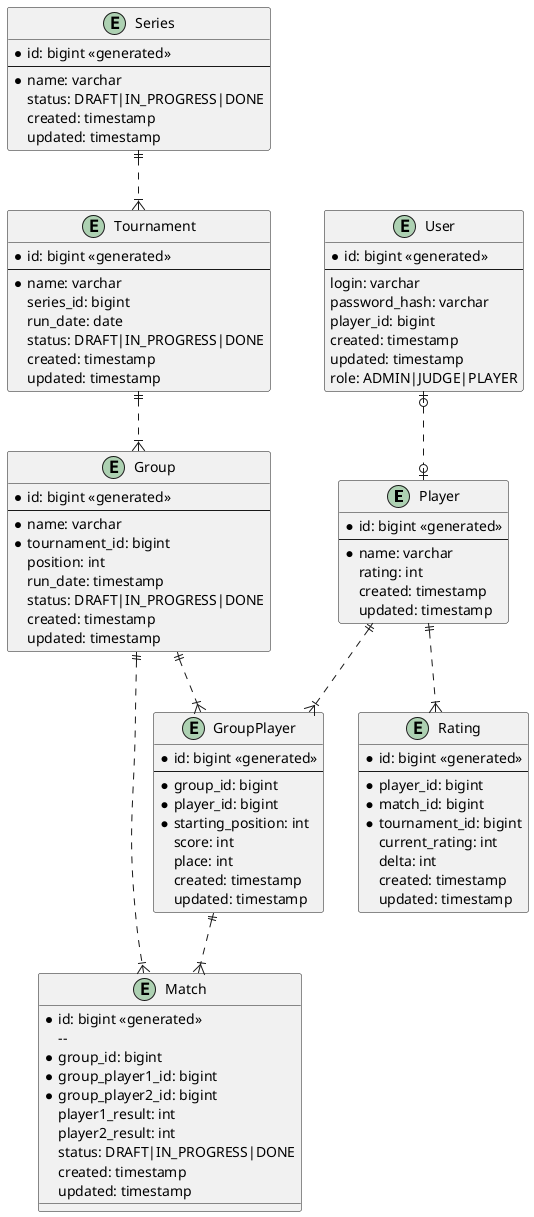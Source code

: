 @startuml

entity Player {
  *id: bigint <<generated>>
  --
  *name: varchar
  rating: int
  created: timestamp
  updated: timestamp
}

entity Group {
  *id: bigint <<generated>>
  --
  *name: varchar
  *tournament_id: bigint
  position: int
  run_date: timestamp
  status: DRAFT|IN_PROGRESS|DONE
  created: timestamp
  updated: timestamp
}

entity GroupPlayer {
  *id: bigint <<generated>>
  --
  *group_id: bigint
  *player_id: bigint
  *starting_position: int
  score: int
  place: int
  created: timestamp
  updated: timestamp
}

entity Match {
 *id: bigint <<generated>>
  --
  *group_id: bigint
  *group_player1_id: bigint
  *group_player2_id: bigint
  player1_result: int
  player2_result: int
  status: DRAFT|IN_PROGRESS|DONE
  created: timestamp
  updated: timestamp
}

entity Series {
  *id: bigint <<generated>>
  --
  *name: varchar
  status: DRAFT|IN_PROGRESS|DONE
  created: timestamp
  updated: timestamp
}

entity Tournament {
  *id: bigint <<generated>>
  --
  *name: varchar
  series_id: bigint
  run_date: date
  status: DRAFT|IN_PROGRESS|DONE
  created: timestamp
  updated: timestamp
}

entity Rating {
  *id: bigint <<generated>>
  --
  *player_id: bigint
  *match_id: bigint
  *tournament_id: bigint
  current_rating: int
  delta: int
  created: timestamp
  updated: timestamp
}

entity User {
  *id: bigint <<generated>>
  --
  login: varchar
  password_hash: varchar
  player_id: bigint
  created: timestamp
  updated: timestamp
  role: ADMIN|JUDGE|PLAYER
}

Player ||..|{ GroupPlayer
Group ||..|{ GroupPlayer
Group ||..|{ Match
GroupPlayer ||..|{ Match
Tournament ||..|{ Group
Player ||..|{ Rating
Series ||..|{ Tournament
User |o..o| Player

@enduml